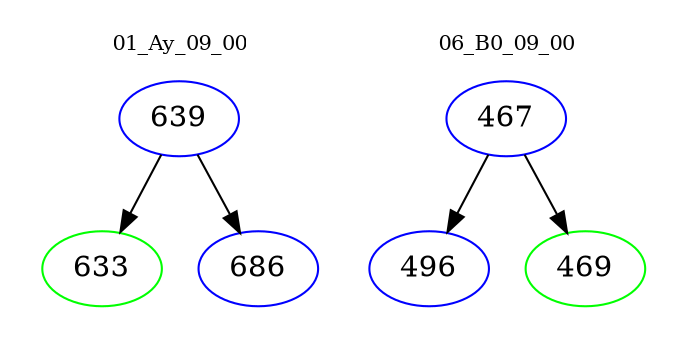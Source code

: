 digraph{
subgraph cluster_0 {
color = white
label = "01_Ay_09_00";
fontsize=10;
T0_639 [label="639", color="blue"]
T0_639 -> T0_633 [color="black"]
T0_633 [label="633", color="green"]
T0_639 -> T0_686 [color="black"]
T0_686 [label="686", color="blue"]
}
subgraph cluster_1 {
color = white
label = "06_B0_09_00";
fontsize=10;
T1_467 [label="467", color="blue"]
T1_467 -> T1_496 [color="black"]
T1_496 [label="496", color="blue"]
T1_467 -> T1_469 [color="black"]
T1_469 [label="469", color="green"]
}
}
